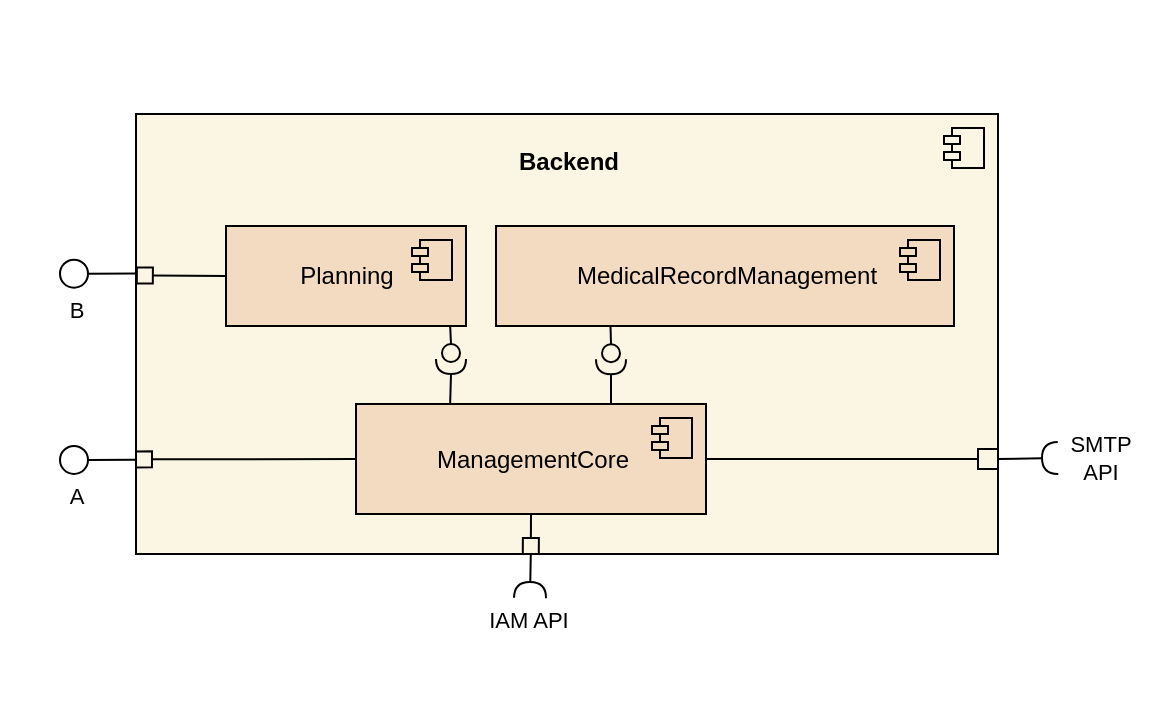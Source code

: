 <mxfile>
    <diagram id="2KhIsbDiPvBkP_OM17Oy" name="Page-1">
        <mxGraphModel dx="1134" dy="524" grid="0" gridSize="4" guides="1" tooltips="1" connect="1" arrows="1" fold="1" page="1" pageScale="1" pageWidth="850" pageHeight="1100" background="#FFFFFF" math="0" shadow="0">
            <root>
                <mxCell id="0"/>
                <mxCell id="1" parent="0"/>
                <mxCell id="45" style="edgeStyle=none;html=1;strokeColor=#000000;fontColor=#000000;endArrow=circle;endFill=0;exitX=0;exitY=0.786;exitDx=0;exitDy=0;exitPerimeter=0;" parent="1" source="2" edge="1">
                    <mxGeometry relative="1" as="geometry">
                        <mxPoint x="276" y="358" as="targetPoint"/>
                        <mxPoint x="40" y="250" as="sourcePoint"/>
                    </mxGeometry>
                </mxCell>
                <mxCell id="46" value="A" style="edgeLabel;html=1;align=center;verticalAlign=middle;resizable=0;points=[];fontColor=#000000;labelBackgroundColor=none;" parent="45" vertex="1" connectable="0">
                    <mxGeometry x="0.414" y="-5" relative="1" as="geometry">
                        <mxPoint x="-3" y="23" as="offset"/>
                    </mxGeometry>
                </mxCell>
                <mxCell id="48" style="edgeStyle=none;html=1;strokeColor=#000000;fontColor=#000000;endArrow=halfCircle;endFill=0;exitX=0.458;exitY=0.999;exitDx=0;exitDy=0;exitPerimeter=0;" parent="1" source="2" edge="1">
                    <mxGeometry relative="1" as="geometry">
                        <mxPoint x="512" y="427" as="targetPoint"/>
                        <mxPoint x="440" y="405" as="sourcePoint"/>
                    </mxGeometry>
                </mxCell>
                <mxCell id="49" value="IAM API" style="edgeLabel;html=1;align=center;verticalAlign=middle;resizable=0;points=[];fontColor=#000000;labelBackgroundColor=none;" parent="48" vertex="1" connectable="0">
                    <mxGeometry x="0.773" y="5" relative="1" as="geometry">
                        <mxPoint x="-6" y="13" as="offset"/>
                    </mxGeometry>
                </mxCell>
                <mxCell id="51" style="edgeStyle=none;html=1;strokeColor=#000000;fontColor=#000000;endArrow=halfCircle;endFill=0;exitX=1;exitY=0.5;exitDx=0;exitDy=0;" parent="1" source="79" edge="1">
                    <mxGeometry relative="1" as="geometry">
                        <mxPoint x="776" y="357" as="targetPoint"/>
                        <mxPoint x="788" y="357" as="sourcePoint"/>
                    </mxGeometry>
                </mxCell>
                <mxCell id="52" value="SMTP &lt;br&gt;API" style="edgeLabel;html=1;align=center;verticalAlign=middle;resizable=0;points=[];fontColor=#000000;labelBackgroundColor=none;" parent="51" vertex="1" connectable="0">
                    <mxGeometry x="0.866" y="7" relative="1" as="geometry">
                        <mxPoint x="23" y="7" as="offset"/>
                    </mxGeometry>
                </mxCell>
                <mxCell id="81" style="edgeStyle=none;html=1;exitX=0.5;exitY=1;exitDx=0;exitDy=0;entryX=0.5;entryY=1;entryDx=0;entryDy=0;strokeColor=#000000;endArrow=box;endFill=0;" parent="1" source="2" target="20" edge="1">
                    <mxGeometry relative="1" as="geometry"/>
                </mxCell>
                <mxCell id="2" value="&lt;br&gt;&lt;b&gt;Backend&lt;br&gt;&lt;br&gt;&lt;br&gt;&lt;br&gt;&lt;br&gt;&lt;br&gt;&lt;br&gt;&lt;br&gt;&lt;br&gt;&lt;br&gt;&lt;br&gt;&lt;br&gt;&lt;br&gt;&lt;br&gt;&lt;/b&gt;" style="html=1;dropTarget=0;fillColor=#fbf6e4;strokeColor=#000000;fontColor=#000000;" parent="1" vertex="1">
                    <mxGeometry x="315" y="185" width="431" height="220" as="geometry"/>
                </mxCell>
                <mxCell id="3" value="" style="shape=module;jettyWidth=8;jettyHeight=4;fillColor=#fbf6e4;strokeColor=#000000;" parent="2" vertex="1">
                    <mxGeometry x="1" width="20" height="20" relative="1" as="geometry">
                        <mxPoint x="-27" y="7" as="offset"/>
                    </mxGeometry>
                </mxCell>
                <mxCell id="86" style="edgeStyle=none;html=1;exitX=0;exitY=0.5;exitDx=0;exitDy=0;entryX=0;entryY=0.785;entryDx=0;entryDy=0;entryPerimeter=0;strokeColor=#000000;endArrow=box;endFill=0;" parent="1" source="20" target="2" edge="1">
                    <mxGeometry relative="1" as="geometry"/>
                </mxCell>
                <mxCell id="89" style="edgeStyle=none;html=1;exitX=0.5;exitY=1;exitDx=0;exitDy=0;strokeColor=#000000;endArrow=box;endFill=0;entryX=0.458;entryY=1;entryDx=0;entryDy=0;entryPerimeter=0;" parent="1" source="20" edge="1" target="2">
                    <mxGeometry relative="1" as="geometry">
                        <mxPoint x="512" y="405" as="targetPoint"/>
                    </mxGeometry>
                </mxCell>
                <mxCell id="90" style="edgeStyle=none;html=1;exitX=1;exitY=0.5;exitDx=0;exitDy=0;entryX=0;entryY=0.5;entryDx=0;entryDy=0;endArrow=none;endFill=0;strokeColor=#000000;" parent="1" source="20" target="79" edge="1">
                    <mxGeometry relative="1" as="geometry"/>
                </mxCell>
                <mxCell id="20" value="ManagementCore" style="html=1;dropTarget=0;fillColor=#f2dbc0;strokeColor=#000000;fontColor=#000000;" parent="1" vertex="1">
                    <mxGeometry x="425" y="330" width="175" height="55" as="geometry"/>
                </mxCell>
                <mxCell id="21" value="" style="shape=module;jettyWidth=8;jettyHeight=4;fillColor=#f2dbc0;strokeColor=#000000;" parent="20" vertex="1">
                    <mxGeometry x="1" width="20" height="20" relative="1" as="geometry">
                        <mxPoint x="-27" y="7" as="offset"/>
                    </mxGeometry>
                </mxCell>
                <mxCell id="93" style="edgeStyle=none;html=1;exitX=0;exitY=0.5;exitDx=0;exitDy=0;entryX=0.001;entryY=0.367;entryDx=0;entryDy=0;entryPerimeter=0;strokeColor=#000000;endArrow=box;endFill=0;" parent="1" source="23" target="2" edge="1">
                    <mxGeometry relative="1" as="geometry"/>
                </mxCell>
                <mxCell id="23" value="Planning" style="html=1;dropTarget=0;fillColor=#f2dbc0;strokeColor=#000000;fontColor=#000000;" parent="1" vertex="1">
                    <mxGeometry x="360" y="241" width="120" height="50" as="geometry"/>
                </mxCell>
                <mxCell id="24" value="" style="shape=module;jettyWidth=8;jettyHeight=4;fillColor=#f2dbc0;strokeColor=#000000;" parent="23" vertex="1">
                    <mxGeometry x="1" width="20" height="20" relative="1" as="geometry">
                        <mxPoint x="-27" y="7" as="offset"/>
                    </mxGeometry>
                </mxCell>
                <mxCell id="64" style="edgeStyle=none;html=1;exitX=1;exitY=0.5;exitDx=0;exitDy=0;exitPerimeter=0;strokeColor=#000000;endArrow=none;endFill=0;entryX=0.269;entryY=-0.002;entryDx=0;entryDy=0;entryPerimeter=0;" parent="1" source="63" target="20" edge="1">
                    <mxGeometry relative="1" as="geometry"/>
                </mxCell>
                <mxCell id="65" style="edgeStyle=none;html=1;exitX=0;exitY=0.5;exitDx=0;exitDy=0;exitPerimeter=0;strokeColor=#000000;endArrow=none;endFill=0;entryX=0.934;entryY=0.997;entryDx=0;entryDy=0;entryPerimeter=0;" parent="1" source="63" target="23" edge="1">
                    <mxGeometry relative="1" as="geometry"/>
                </mxCell>
                <mxCell id="63" value="" style="shape=providedRequiredInterface;html=1;verticalLabelPosition=bottom;sketch=0;fillColor=none;strokeColor=#000000;direction=south;" parent="1" vertex="1">
                    <mxGeometry x="465" y="300" width="15" height="15" as="geometry"/>
                </mxCell>
                <mxCell id="79" value="" style="fontStyle=0;labelPosition=right;verticalLabelPosition=middle;align=left;verticalAlign=middle;spacingLeft=2;strokeColor=#000000;fillColor=none;" parent="1" vertex="1">
                    <mxGeometry x="736" y="352.5" width="10" height="10" as="geometry"/>
                </mxCell>
                <mxCell id="91" style="edgeStyle=none;html=1;strokeColor=#000000;fontColor=#000000;endArrow=circle;endFill=0;exitX=0;exitY=0.786;exitDx=0;exitDy=0;exitPerimeter=0;" parent="1" edge="1">
                    <mxGeometry relative="1" as="geometry">
                        <mxPoint x="276" y="264.87" as="targetPoint"/>
                        <mxPoint x="315" y="264.79" as="sourcePoint"/>
                    </mxGeometry>
                </mxCell>
                <mxCell id="92" value="B" style="edgeLabel;html=1;align=center;verticalAlign=middle;resizable=0;points=[];fontColor=#000000;labelBackgroundColor=none;" parent="91" vertex="1" connectable="0">
                    <mxGeometry x="0.414" y="-5" relative="1" as="geometry">
                        <mxPoint x="-3" y="23" as="offset"/>
                    </mxGeometry>
                </mxCell>
                <mxCell id="94" value="MedicalRecordManagement" style="html=1;dropTarget=0;fillColor=#f2dbc0;strokeColor=#000000;fontColor=#000000;" vertex="1" parent="1">
                    <mxGeometry x="495" y="241" width="229" height="50" as="geometry"/>
                </mxCell>
                <mxCell id="95" value="" style="shape=module;jettyWidth=8;jettyHeight=4;fillColor=#f2dbc0;strokeColor=#000000;" vertex="1" parent="94">
                    <mxGeometry x="1" width="20" height="20" relative="1" as="geometry">
                        <mxPoint x="-27" y="7" as="offset"/>
                    </mxGeometry>
                </mxCell>
                <mxCell id="98" style="edgeStyle=none;html=1;exitX=1;exitY=0.5;exitDx=0;exitDy=0;exitPerimeter=0;strokeColor=#000000;endArrow=none;endFill=0;" edge="1" parent="1" source="100">
                    <mxGeometry relative="1" as="geometry">
                        <mxPoint x="552.5" y="330.1" as="targetPoint"/>
                    </mxGeometry>
                </mxCell>
                <mxCell id="99" style="edgeStyle=none;html=1;exitX=0;exitY=0.5;exitDx=0;exitDy=0;exitPerimeter=0;strokeColor=#000000;endArrow=none;endFill=0;entryX=0.25;entryY=1;entryDx=0;entryDy=0;" edge="1" parent="1" source="100" target="94">
                    <mxGeometry relative="1" as="geometry">
                        <mxPoint x="502.52" y="291" as="targetPoint"/>
                    </mxGeometry>
                </mxCell>
                <mxCell id="100" value="" style="shape=providedRequiredInterface;html=1;verticalLabelPosition=bottom;sketch=0;fillColor=none;strokeColor=#000000;direction=south;" vertex="1" parent="1">
                    <mxGeometry x="545" y="300.1" width="15" height="15" as="geometry"/>
                </mxCell>
                <mxCell id="101" value="" style="whiteSpace=wrap;html=1;labelBackgroundColor=none;labelBorderColor=default;strokeColor=none;fontColor=#000000;fillColor=none;" vertex="1" parent="1">
                    <mxGeometry x="247" y="128" width="582" height="358" as="geometry"/>
                </mxCell>
            </root>
        </mxGraphModel>
    </diagram>
</mxfile>